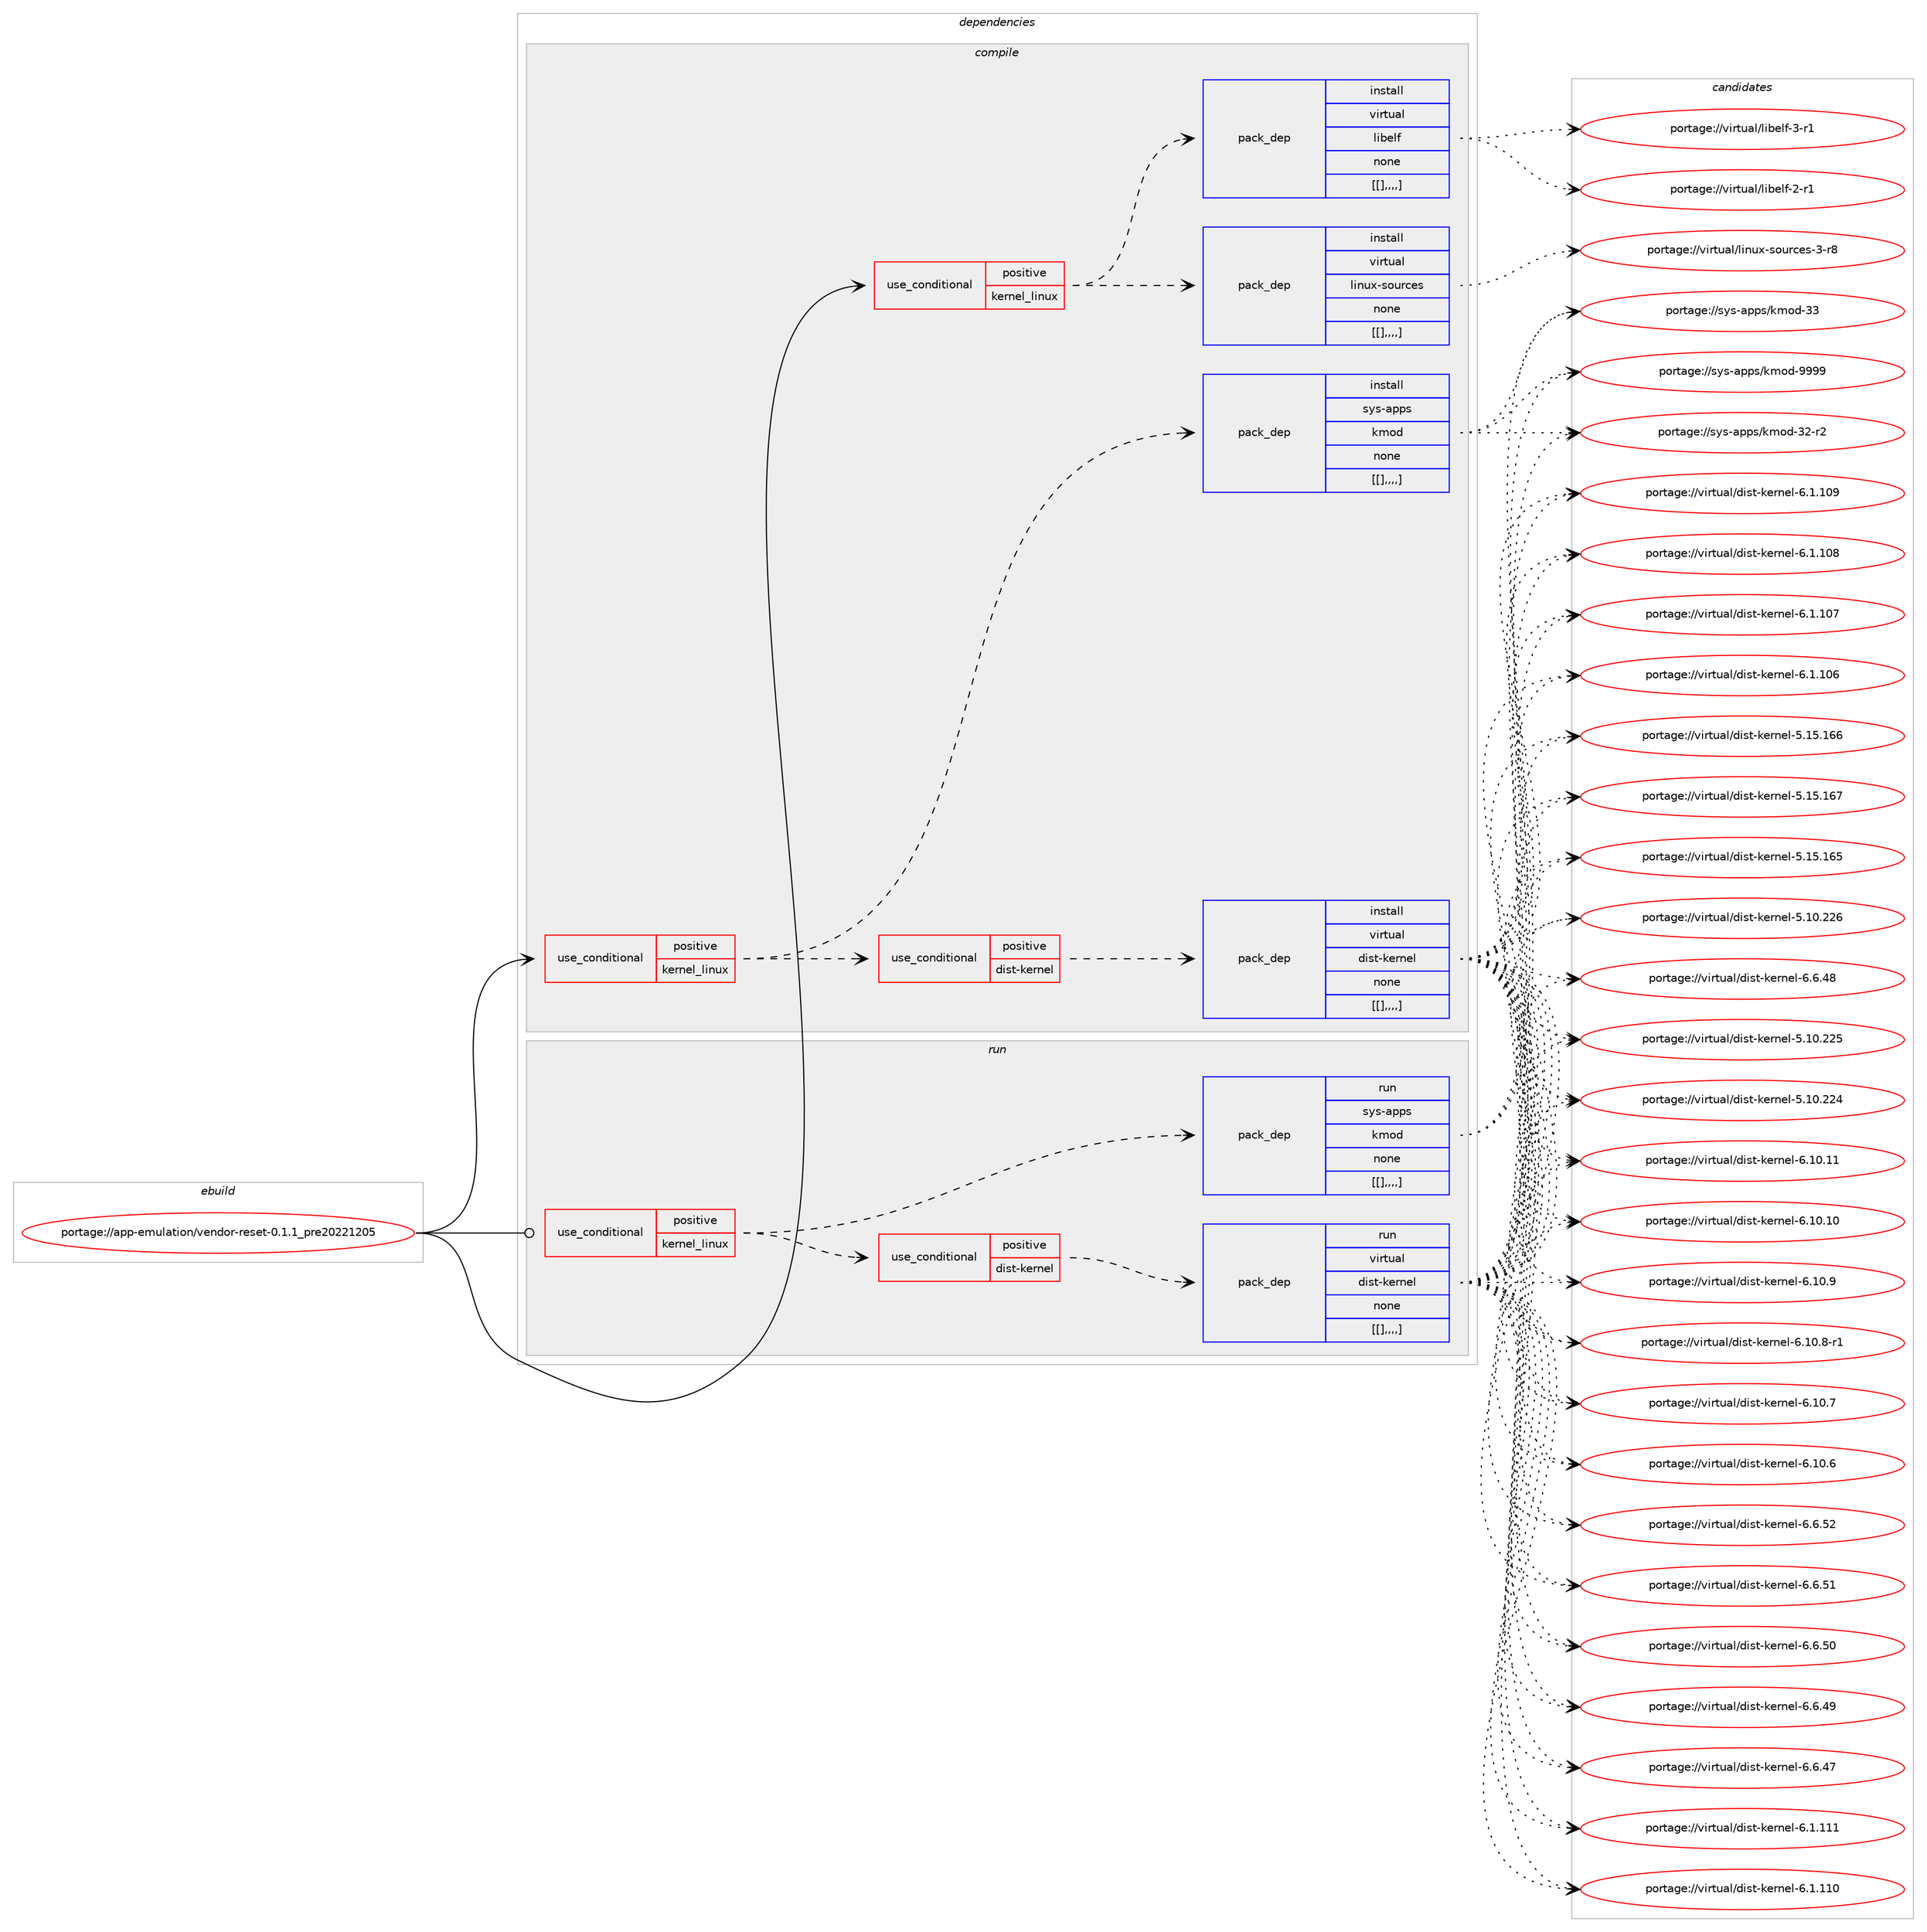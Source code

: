 digraph prolog {

# *************
# Graph options
# *************

newrank=true;
concentrate=true;
compound=true;
graph [rankdir=LR,fontname=Helvetica,fontsize=10,ranksep=1.5];#, ranksep=2.5, nodesep=0.2];
edge  [arrowhead=vee];
node  [fontname=Helvetica,fontsize=10];

# **********
# The ebuild
# **********

subgraph cluster_leftcol {
color=gray;
label=<<i>ebuild</i>>;
id [label="portage://app-emulation/vendor-reset-0.1.1_pre20221205", color=red, width=4, href="../app-emulation/vendor-reset-0.1.1_pre20221205.svg"];
}

# ****************
# The dependencies
# ****************

subgraph cluster_midcol {
color=gray;
label=<<i>dependencies</i>>;
subgraph cluster_compile {
fillcolor="#eeeeee";
style=filled;
label=<<i>compile</i>>;
subgraph cond9268 {
dependency31951 [label=<<TABLE BORDER="0" CELLBORDER="1" CELLSPACING="0" CELLPADDING="4"><TR><TD ROWSPAN="3" CELLPADDING="10">use_conditional</TD></TR><TR><TD>positive</TD></TR><TR><TD>kernel_linux</TD></TR></TABLE>>, shape=none, color=red];
subgraph pack22348 {
dependency31952 [label=<<TABLE BORDER="0" CELLBORDER="1" CELLSPACING="0" CELLPADDING="4" WIDTH="220"><TR><TD ROWSPAN="6" CELLPADDING="30">pack_dep</TD></TR><TR><TD WIDTH="110">install</TD></TR><TR><TD>sys-apps</TD></TR><TR><TD>kmod</TD></TR><TR><TD>none</TD></TR><TR><TD>[[],,,,]</TD></TR></TABLE>>, shape=none, color=blue];
}
dependency31951:e -> dependency31952:w [weight=20,style="dashed",arrowhead="vee"];
subgraph cond9269 {
dependency31953 [label=<<TABLE BORDER="0" CELLBORDER="1" CELLSPACING="0" CELLPADDING="4"><TR><TD ROWSPAN="3" CELLPADDING="10">use_conditional</TD></TR><TR><TD>positive</TD></TR><TR><TD>dist-kernel</TD></TR></TABLE>>, shape=none, color=red];
subgraph pack22349 {
dependency31954 [label=<<TABLE BORDER="0" CELLBORDER="1" CELLSPACING="0" CELLPADDING="4" WIDTH="220"><TR><TD ROWSPAN="6" CELLPADDING="30">pack_dep</TD></TR><TR><TD WIDTH="110">install</TD></TR><TR><TD>virtual</TD></TR><TR><TD>dist-kernel</TD></TR><TR><TD>none</TD></TR><TR><TD>[[],,,,]</TD></TR></TABLE>>, shape=none, color=blue];
}
dependency31953:e -> dependency31954:w [weight=20,style="dashed",arrowhead="vee"];
}
dependency31951:e -> dependency31953:w [weight=20,style="dashed",arrowhead="vee"];
}
id:e -> dependency31951:w [weight=20,style="solid",arrowhead="vee"];
subgraph cond9270 {
dependency31955 [label=<<TABLE BORDER="0" CELLBORDER="1" CELLSPACING="0" CELLPADDING="4"><TR><TD ROWSPAN="3" CELLPADDING="10">use_conditional</TD></TR><TR><TD>positive</TD></TR><TR><TD>kernel_linux</TD></TR></TABLE>>, shape=none, color=red];
subgraph pack22350 {
dependency31956 [label=<<TABLE BORDER="0" CELLBORDER="1" CELLSPACING="0" CELLPADDING="4" WIDTH="220"><TR><TD ROWSPAN="6" CELLPADDING="30">pack_dep</TD></TR><TR><TD WIDTH="110">install</TD></TR><TR><TD>virtual</TD></TR><TR><TD>linux-sources</TD></TR><TR><TD>none</TD></TR><TR><TD>[[],,,,]</TD></TR></TABLE>>, shape=none, color=blue];
}
dependency31955:e -> dependency31956:w [weight=20,style="dashed",arrowhead="vee"];
subgraph pack22351 {
dependency31957 [label=<<TABLE BORDER="0" CELLBORDER="1" CELLSPACING="0" CELLPADDING="4" WIDTH="220"><TR><TD ROWSPAN="6" CELLPADDING="30">pack_dep</TD></TR><TR><TD WIDTH="110">install</TD></TR><TR><TD>virtual</TD></TR><TR><TD>libelf</TD></TR><TR><TD>none</TD></TR><TR><TD>[[],,,,]</TD></TR></TABLE>>, shape=none, color=blue];
}
dependency31955:e -> dependency31957:w [weight=20,style="dashed",arrowhead="vee"];
}
id:e -> dependency31955:w [weight=20,style="solid",arrowhead="vee"];
}
subgraph cluster_compileandrun {
fillcolor="#eeeeee";
style=filled;
label=<<i>compile and run</i>>;
}
subgraph cluster_run {
fillcolor="#eeeeee";
style=filled;
label=<<i>run</i>>;
subgraph cond9271 {
dependency31958 [label=<<TABLE BORDER="0" CELLBORDER="1" CELLSPACING="0" CELLPADDING="4"><TR><TD ROWSPAN="3" CELLPADDING="10">use_conditional</TD></TR><TR><TD>positive</TD></TR><TR><TD>kernel_linux</TD></TR></TABLE>>, shape=none, color=red];
subgraph pack22352 {
dependency31959 [label=<<TABLE BORDER="0" CELLBORDER="1" CELLSPACING="0" CELLPADDING="4" WIDTH="220"><TR><TD ROWSPAN="6" CELLPADDING="30">pack_dep</TD></TR><TR><TD WIDTH="110">run</TD></TR><TR><TD>sys-apps</TD></TR><TR><TD>kmod</TD></TR><TR><TD>none</TD></TR><TR><TD>[[],,,,]</TD></TR></TABLE>>, shape=none, color=blue];
}
dependency31958:e -> dependency31959:w [weight=20,style="dashed",arrowhead="vee"];
subgraph cond9272 {
dependency31960 [label=<<TABLE BORDER="0" CELLBORDER="1" CELLSPACING="0" CELLPADDING="4"><TR><TD ROWSPAN="3" CELLPADDING="10">use_conditional</TD></TR><TR><TD>positive</TD></TR><TR><TD>dist-kernel</TD></TR></TABLE>>, shape=none, color=red];
subgraph pack22353 {
dependency31961 [label=<<TABLE BORDER="0" CELLBORDER="1" CELLSPACING="0" CELLPADDING="4" WIDTH="220"><TR><TD ROWSPAN="6" CELLPADDING="30">pack_dep</TD></TR><TR><TD WIDTH="110">run</TD></TR><TR><TD>virtual</TD></TR><TR><TD>dist-kernel</TD></TR><TR><TD>none</TD></TR><TR><TD>[[],,,,]</TD></TR></TABLE>>, shape=none, color=blue];
}
dependency31960:e -> dependency31961:w [weight=20,style="dashed",arrowhead="vee"];
}
dependency31958:e -> dependency31960:w [weight=20,style="dashed",arrowhead="vee"];
}
id:e -> dependency31958:w [weight=20,style="solid",arrowhead="odot"];
}
}

# **************
# The candidates
# **************

subgraph cluster_choices {
rank=same;
color=gray;
label=<<i>candidates</i>>;

subgraph choice22348 {
color=black;
nodesep=1;
choice1151211154597112112115471071091111004557575757 [label="portage://sys-apps/kmod-9999", color=red, width=4,href="../sys-apps/kmod-9999.svg"];
choice115121115459711211211547107109111100455151 [label="portage://sys-apps/kmod-33", color=red, width=4,href="../sys-apps/kmod-33.svg"];
choice1151211154597112112115471071091111004551504511450 [label="portage://sys-apps/kmod-32-r2", color=red, width=4,href="../sys-apps/kmod-32-r2.svg"];
dependency31952:e -> choice1151211154597112112115471071091111004557575757:w [style=dotted,weight="100"];
dependency31952:e -> choice115121115459711211211547107109111100455151:w [style=dotted,weight="100"];
dependency31952:e -> choice1151211154597112112115471071091111004551504511450:w [style=dotted,weight="100"];
}
subgraph choice22349 {
color=black;
nodesep=1;
choice1181051141161179710847100105115116451071011141101011084554464948464949 [label="portage://virtual/dist-kernel-6.10.11", color=red, width=4,href="../virtual/dist-kernel-6.10.11.svg"];
choice1181051141161179710847100105115116451071011141101011084554464948464948 [label="portage://virtual/dist-kernel-6.10.10", color=red, width=4,href="../virtual/dist-kernel-6.10.10.svg"];
choice11810511411611797108471001051151164510710111411010110845544649484657 [label="portage://virtual/dist-kernel-6.10.9", color=red, width=4,href="../virtual/dist-kernel-6.10.9.svg"];
choice118105114116117971084710010511511645107101114110101108455446494846564511449 [label="portage://virtual/dist-kernel-6.10.8-r1", color=red, width=4,href="../virtual/dist-kernel-6.10.8-r1.svg"];
choice11810511411611797108471001051151164510710111411010110845544649484655 [label="portage://virtual/dist-kernel-6.10.7", color=red, width=4,href="../virtual/dist-kernel-6.10.7.svg"];
choice11810511411611797108471001051151164510710111411010110845544649484654 [label="portage://virtual/dist-kernel-6.10.6", color=red, width=4,href="../virtual/dist-kernel-6.10.6.svg"];
choice11810511411611797108471001051151164510710111411010110845544654465350 [label="portage://virtual/dist-kernel-6.6.52", color=red, width=4,href="../virtual/dist-kernel-6.6.52.svg"];
choice11810511411611797108471001051151164510710111411010110845544654465349 [label="portage://virtual/dist-kernel-6.6.51", color=red, width=4,href="../virtual/dist-kernel-6.6.51.svg"];
choice11810511411611797108471001051151164510710111411010110845544654465348 [label="portage://virtual/dist-kernel-6.6.50", color=red, width=4,href="../virtual/dist-kernel-6.6.50.svg"];
choice11810511411611797108471001051151164510710111411010110845544654465257 [label="portage://virtual/dist-kernel-6.6.49", color=red, width=4,href="../virtual/dist-kernel-6.6.49.svg"];
choice11810511411611797108471001051151164510710111411010110845544654465256 [label="portage://virtual/dist-kernel-6.6.48", color=red, width=4,href="../virtual/dist-kernel-6.6.48.svg"];
choice11810511411611797108471001051151164510710111411010110845544654465255 [label="portage://virtual/dist-kernel-6.6.47", color=red, width=4,href="../virtual/dist-kernel-6.6.47.svg"];
choice1181051141161179710847100105115116451071011141101011084554464946494949 [label="portage://virtual/dist-kernel-6.1.111", color=red, width=4,href="../virtual/dist-kernel-6.1.111.svg"];
choice1181051141161179710847100105115116451071011141101011084554464946494948 [label="portage://virtual/dist-kernel-6.1.110", color=red, width=4,href="../virtual/dist-kernel-6.1.110.svg"];
choice1181051141161179710847100105115116451071011141101011084554464946494857 [label="portage://virtual/dist-kernel-6.1.109", color=red, width=4,href="../virtual/dist-kernel-6.1.109.svg"];
choice1181051141161179710847100105115116451071011141101011084554464946494856 [label="portage://virtual/dist-kernel-6.1.108", color=red, width=4,href="../virtual/dist-kernel-6.1.108.svg"];
choice1181051141161179710847100105115116451071011141101011084554464946494855 [label="portage://virtual/dist-kernel-6.1.107", color=red, width=4,href="../virtual/dist-kernel-6.1.107.svg"];
choice1181051141161179710847100105115116451071011141101011084554464946494854 [label="portage://virtual/dist-kernel-6.1.106", color=red, width=4,href="../virtual/dist-kernel-6.1.106.svg"];
choice118105114116117971084710010511511645107101114110101108455346495346495455 [label="portage://virtual/dist-kernel-5.15.167", color=red, width=4,href="../virtual/dist-kernel-5.15.167.svg"];
choice118105114116117971084710010511511645107101114110101108455346495346495454 [label="portage://virtual/dist-kernel-5.15.166", color=red, width=4,href="../virtual/dist-kernel-5.15.166.svg"];
choice118105114116117971084710010511511645107101114110101108455346495346495453 [label="portage://virtual/dist-kernel-5.15.165", color=red, width=4,href="../virtual/dist-kernel-5.15.165.svg"];
choice118105114116117971084710010511511645107101114110101108455346494846505054 [label="portage://virtual/dist-kernel-5.10.226", color=red, width=4,href="../virtual/dist-kernel-5.10.226.svg"];
choice118105114116117971084710010511511645107101114110101108455346494846505053 [label="portage://virtual/dist-kernel-5.10.225", color=red, width=4,href="../virtual/dist-kernel-5.10.225.svg"];
choice118105114116117971084710010511511645107101114110101108455346494846505052 [label="portage://virtual/dist-kernel-5.10.224", color=red, width=4,href="../virtual/dist-kernel-5.10.224.svg"];
dependency31954:e -> choice1181051141161179710847100105115116451071011141101011084554464948464949:w [style=dotted,weight="100"];
dependency31954:e -> choice1181051141161179710847100105115116451071011141101011084554464948464948:w [style=dotted,weight="100"];
dependency31954:e -> choice11810511411611797108471001051151164510710111411010110845544649484657:w [style=dotted,weight="100"];
dependency31954:e -> choice118105114116117971084710010511511645107101114110101108455446494846564511449:w [style=dotted,weight="100"];
dependency31954:e -> choice11810511411611797108471001051151164510710111411010110845544649484655:w [style=dotted,weight="100"];
dependency31954:e -> choice11810511411611797108471001051151164510710111411010110845544649484654:w [style=dotted,weight="100"];
dependency31954:e -> choice11810511411611797108471001051151164510710111411010110845544654465350:w [style=dotted,weight="100"];
dependency31954:e -> choice11810511411611797108471001051151164510710111411010110845544654465349:w [style=dotted,weight="100"];
dependency31954:e -> choice11810511411611797108471001051151164510710111411010110845544654465348:w [style=dotted,weight="100"];
dependency31954:e -> choice11810511411611797108471001051151164510710111411010110845544654465257:w [style=dotted,weight="100"];
dependency31954:e -> choice11810511411611797108471001051151164510710111411010110845544654465256:w [style=dotted,weight="100"];
dependency31954:e -> choice11810511411611797108471001051151164510710111411010110845544654465255:w [style=dotted,weight="100"];
dependency31954:e -> choice1181051141161179710847100105115116451071011141101011084554464946494949:w [style=dotted,weight="100"];
dependency31954:e -> choice1181051141161179710847100105115116451071011141101011084554464946494948:w [style=dotted,weight="100"];
dependency31954:e -> choice1181051141161179710847100105115116451071011141101011084554464946494857:w [style=dotted,weight="100"];
dependency31954:e -> choice1181051141161179710847100105115116451071011141101011084554464946494856:w [style=dotted,weight="100"];
dependency31954:e -> choice1181051141161179710847100105115116451071011141101011084554464946494855:w [style=dotted,weight="100"];
dependency31954:e -> choice1181051141161179710847100105115116451071011141101011084554464946494854:w [style=dotted,weight="100"];
dependency31954:e -> choice118105114116117971084710010511511645107101114110101108455346495346495455:w [style=dotted,weight="100"];
dependency31954:e -> choice118105114116117971084710010511511645107101114110101108455346495346495454:w [style=dotted,weight="100"];
dependency31954:e -> choice118105114116117971084710010511511645107101114110101108455346495346495453:w [style=dotted,weight="100"];
dependency31954:e -> choice118105114116117971084710010511511645107101114110101108455346494846505054:w [style=dotted,weight="100"];
dependency31954:e -> choice118105114116117971084710010511511645107101114110101108455346494846505053:w [style=dotted,weight="100"];
dependency31954:e -> choice118105114116117971084710010511511645107101114110101108455346494846505052:w [style=dotted,weight="100"];
}
subgraph choice22350 {
color=black;
nodesep=1;
choice1181051141161179710847108105110117120451151111171149910111545514511456 [label="portage://virtual/linux-sources-3-r8", color=red, width=4,href="../virtual/linux-sources-3-r8.svg"];
dependency31956:e -> choice1181051141161179710847108105110117120451151111171149910111545514511456:w [style=dotted,weight="100"];
}
subgraph choice22351 {
color=black;
nodesep=1;
choice11810511411611797108471081059810110810245514511449 [label="portage://virtual/libelf-3-r1", color=red, width=4,href="../virtual/libelf-3-r1.svg"];
choice11810511411611797108471081059810110810245504511449 [label="portage://virtual/libelf-2-r1", color=red, width=4,href="../virtual/libelf-2-r1.svg"];
dependency31957:e -> choice11810511411611797108471081059810110810245514511449:w [style=dotted,weight="100"];
dependency31957:e -> choice11810511411611797108471081059810110810245504511449:w [style=dotted,weight="100"];
}
subgraph choice22352 {
color=black;
nodesep=1;
choice1151211154597112112115471071091111004557575757 [label="portage://sys-apps/kmod-9999", color=red, width=4,href="../sys-apps/kmod-9999.svg"];
choice115121115459711211211547107109111100455151 [label="portage://sys-apps/kmod-33", color=red, width=4,href="../sys-apps/kmod-33.svg"];
choice1151211154597112112115471071091111004551504511450 [label="portage://sys-apps/kmod-32-r2", color=red, width=4,href="../sys-apps/kmod-32-r2.svg"];
dependency31959:e -> choice1151211154597112112115471071091111004557575757:w [style=dotted,weight="100"];
dependency31959:e -> choice115121115459711211211547107109111100455151:w [style=dotted,weight="100"];
dependency31959:e -> choice1151211154597112112115471071091111004551504511450:w [style=dotted,weight="100"];
}
subgraph choice22353 {
color=black;
nodesep=1;
choice1181051141161179710847100105115116451071011141101011084554464948464949 [label="portage://virtual/dist-kernel-6.10.11", color=red, width=4,href="../virtual/dist-kernel-6.10.11.svg"];
choice1181051141161179710847100105115116451071011141101011084554464948464948 [label="portage://virtual/dist-kernel-6.10.10", color=red, width=4,href="../virtual/dist-kernel-6.10.10.svg"];
choice11810511411611797108471001051151164510710111411010110845544649484657 [label="portage://virtual/dist-kernel-6.10.9", color=red, width=4,href="../virtual/dist-kernel-6.10.9.svg"];
choice118105114116117971084710010511511645107101114110101108455446494846564511449 [label="portage://virtual/dist-kernel-6.10.8-r1", color=red, width=4,href="../virtual/dist-kernel-6.10.8-r1.svg"];
choice11810511411611797108471001051151164510710111411010110845544649484655 [label="portage://virtual/dist-kernel-6.10.7", color=red, width=4,href="../virtual/dist-kernel-6.10.7.svg"];
choice11810511411611797108471001051151164510710111411010110845544649484654 [label="portage://virtual/dist-kernel-6.10.6", color=red, width=4,href="../virtual/dist-kernel-6.10.6.svg"];
choice11810511411611797108471001051151164510710111411010110845544654465350 [label="portage://virtual/dist-kernel-6.6.52", color=red, width=4,href="../virtual/dist-kernel-6.6.52.svg"];
choice11810511411611797108471001051151164510710111411010110845544654465349 [label="portage://virtual/dist-kernel-6.6.51", color=red, width=4,href="../virtual/dist-kernel-6.6.51.svg"];
choice11810511411611797108471001051151164510710111411010110845544654465348 [label="portage://virtual/dist-kernel-6.6.50", color=red, width=4,href="../virtual/dist-kernel-6.6.50.svg"];
choice11810511411611797108471001051151164510710111411010110845544654465257 [label="portage://virtual/dist-kernel-6.6.49", color=red, width=4,href="../virtual/dist-kernel-6.6.49.svg"];
choice11810511411611797108471001051151164510710111411010110845544654465256 [label="portage://virtual/dist-kernel-6.6.48", color=red, width=4,href="../virtual/dist-kernel-6.6.48.svg"];
choice11810511411611797108471001051151164510710111411010110845544654465255 [label="portage://virtual/dist-kernel-6.6.47", color=red, width=4,href="../virtual/dist-kernel-6.6.47.svg"];
choice1181051141161179710847100105115116451071011141101011084554464946494949 [label="portage://virtual/dist-kernel-6.1.111", color=red, width=4,href="../virtual/dist-kernel-6.1.111.svg"];
choice1181051141161179710847100105115116451071011141101011084554464946494948 [label="portage://virtual/dist-kernel-6.1.110", color=red, width=4,href="../virtual/dist-kernel-6.1.110.svg"];
choice1181051141161179710847100105115116451071011141101011084554464946494857 [label="portage://virtual/dist-kernel-6.1.109", color=red, width=4,href="../virtual/dist-kernel-6.1.109.svg"];
choice1181051141161179710847100105115116451071011141101011084554464946494856 [label="portage://virtual/dist-kernel-6.1.108", color=red, width=4,href="../virtual/dist-kernel-6.1.108.svg"];
choice1181051141161179710847100105115116451071011141101011084554464946494855 [label="portage://virtual/dist-kernel-6.1.107", color=red, width=4,href="../virtual/dist-kernel-6.1.107.svg"];
choice1181051141161179710847100105115116451071011141101011084554464946494854 [label="portage://virtual/dist-kernel-6.1.106", color=red, width=4,href="../virtual/dist-kernel-6.1.106.svg"];
choice118105114116117971084710010511511645107101114110101108455346495346495455 [label="portage://virtual/dist-kernel-5.15.167", color=red, width=4,href="../virtual/dist-kernel-5.15.167.svg"];
choice118105114116117971084710010511511645107101114110101108455346495346495454 [label="portage://virtual/dist-kernel-5.15.166", color=red, width=4,href="../virtual/dist-kernel-5.15.166.svg"];
choice118105114116117971084710010511511645107101114110101108455346495346495453 [label="portage://virtual/dist-kernel-5.15.165", color=red, width=4,href="../virtual/dist-kernel-5.15.165.svg"];
choice118105114116117971084710010511511645107101114110101108455346494846505054 [label="portage://virtual/dist-kernel-5.10.226", color=red, width=4,href="../virtual/dist-kernel-5.10.226.svg"];
choice118105114116117971084710010511511645107101114110101108455346494846505053 [label="portage://virtual/dist-kernel-5.10.225", color=red, width=4,href="../virtual/dist-kernel-5.10.225.svg"];
choice118105114116117971084710010511511645107101114110101108455346494846505052 [label="portage://virtual/dist-kernel-5.10.224", color=red, width=4,href="../virtual/dist-kernel-5.10.224.svg"];
dependency31961:e -> choice1181051141161179710847100105115116451071011141101011084554464948464949:w [style=dotted,weight="100"];
dependency31961:e -> choice1181051141161179710847100105115116451071011141101011084554464948464948:w [style=dotted,weight="100"];
dependency31961:e -> choice11810511411611797108471001051151164510710111411010110845544649484657:w [style=dotted,weight="100"];
dependency31961:e -> choice118105114116117971084710010511511645107101114110101108455446494846564511449:w [style=dotted,weight="100"];
dependency31961:e -> choice11810511411611797108471001051151164510710111411010110845544649484655:w [style=dotted,weight="100"];
dependency31961:e -> choice11810511411611797108471001051151164510710111411010110845544649484654:w [style=dotted,weight="100"];
dependency31961:e -> choice11810511411611797108471001051151164510710111411010110845544654465350:w [style=dotted,weight="100"];
dependency31961:e -> choice11810511411611797108471001051151164510710111411010110845544654465349:w [style=dotted,weight="100"];
dependency31961:e -> choice11810511411611797108471001051151164510710111411010110845544654465348:w [style=dotted,weight="100"];
dependency31961:e -> choice11810511411611797108471001051151164510710111411010110845544654465257:w [style=dotted,weight="100"];
dependency31961:e -> choice11810511411611797108471001051151164510710111411010110845544654465256:w [style=dotted,weight="100"];
dependency31961:e -> choice11810511411611797108471001051151164510710111411010110845544654465255:w [style=dotted,weight="100"];
dependency31961:e -> choice1181051141161179710847100105115116451071011141101011084554464946494949:w [style=dotted,weight="100"];
dependency31961:e -> choice1181051141161179710847100105115116451071011141101011084554464946494948:w [style=dotted,weight="100"];
dependency31961:e -> choice1181051141161179710847100105115116451071011141101011084554464946494857:w [style=dotted,weight="100"];
dependency31961:e -> choice1181051141161179710847100105115116451071011141101011084554464946494856:w [style=dotted,weight="100"];
dependency31961:e -> choice1181051141161179710847100105115116451071011141101011084554464946494855:w [style=dotted,weight="100"];
dependency31961:e -> choice1181051141161179710847100105115116451071011141101011084554464946494854:w [style=dotted,weight="100"];
dependency31961:e -> choice118105114116117971084710010511511645107101114110101108455346495346495455:w [style=dotted,weight="100"];
dependency31961:e -> choice118105114116117971084710010511511645107101114110101108455346495346495454:w [style=dotted,weight="100"];
dependency31961:e -> choice118105114116117971084710010511511645107101114110101108455346495346495453:w [style=dotted,weight="100"];
dependency31961:e -> choice118105114116117971084710010511511645107101114110101108455346494846505054:w [style=dotted,weight="100"];
dependency31961:e -> choice118105114116117971084710010511511645107101114110101108455346494846505053:w [style=dotted,weight="100"];
dependency31961:e -> choice118105114116117971084710010511511645107101114110101108455346494846505052:w [style=dotted,weight="100"];
}
}

}
